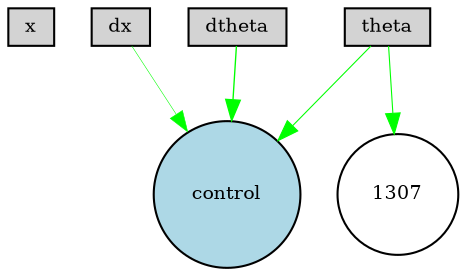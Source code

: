digraph {
	node [fontsize=9 height=0.2 shape=circle width=0.2]
	x [fillcolor=lightgray shape=box style=filled]
	dx [fillcolor=lightgray shape=box style=filled]
	theta [fillcolor=lightgray shape=box style=filled]
	dtheta [fillcolor=lightgray shape=box style=filled]
	control [fillcolor=lightblue style=filled]
	theta -> control [color=green penwidth=0.5168845970196274 style=solid]
	dtheta -> control [color=green penwidth=0.6502944682114655 style=solid]
	dx -> control [color=green penwidth=0.265485700442714 style=solid]
	theta -> 1307 [color=green penwidth=0.5216731159987513 style=solid]
}
